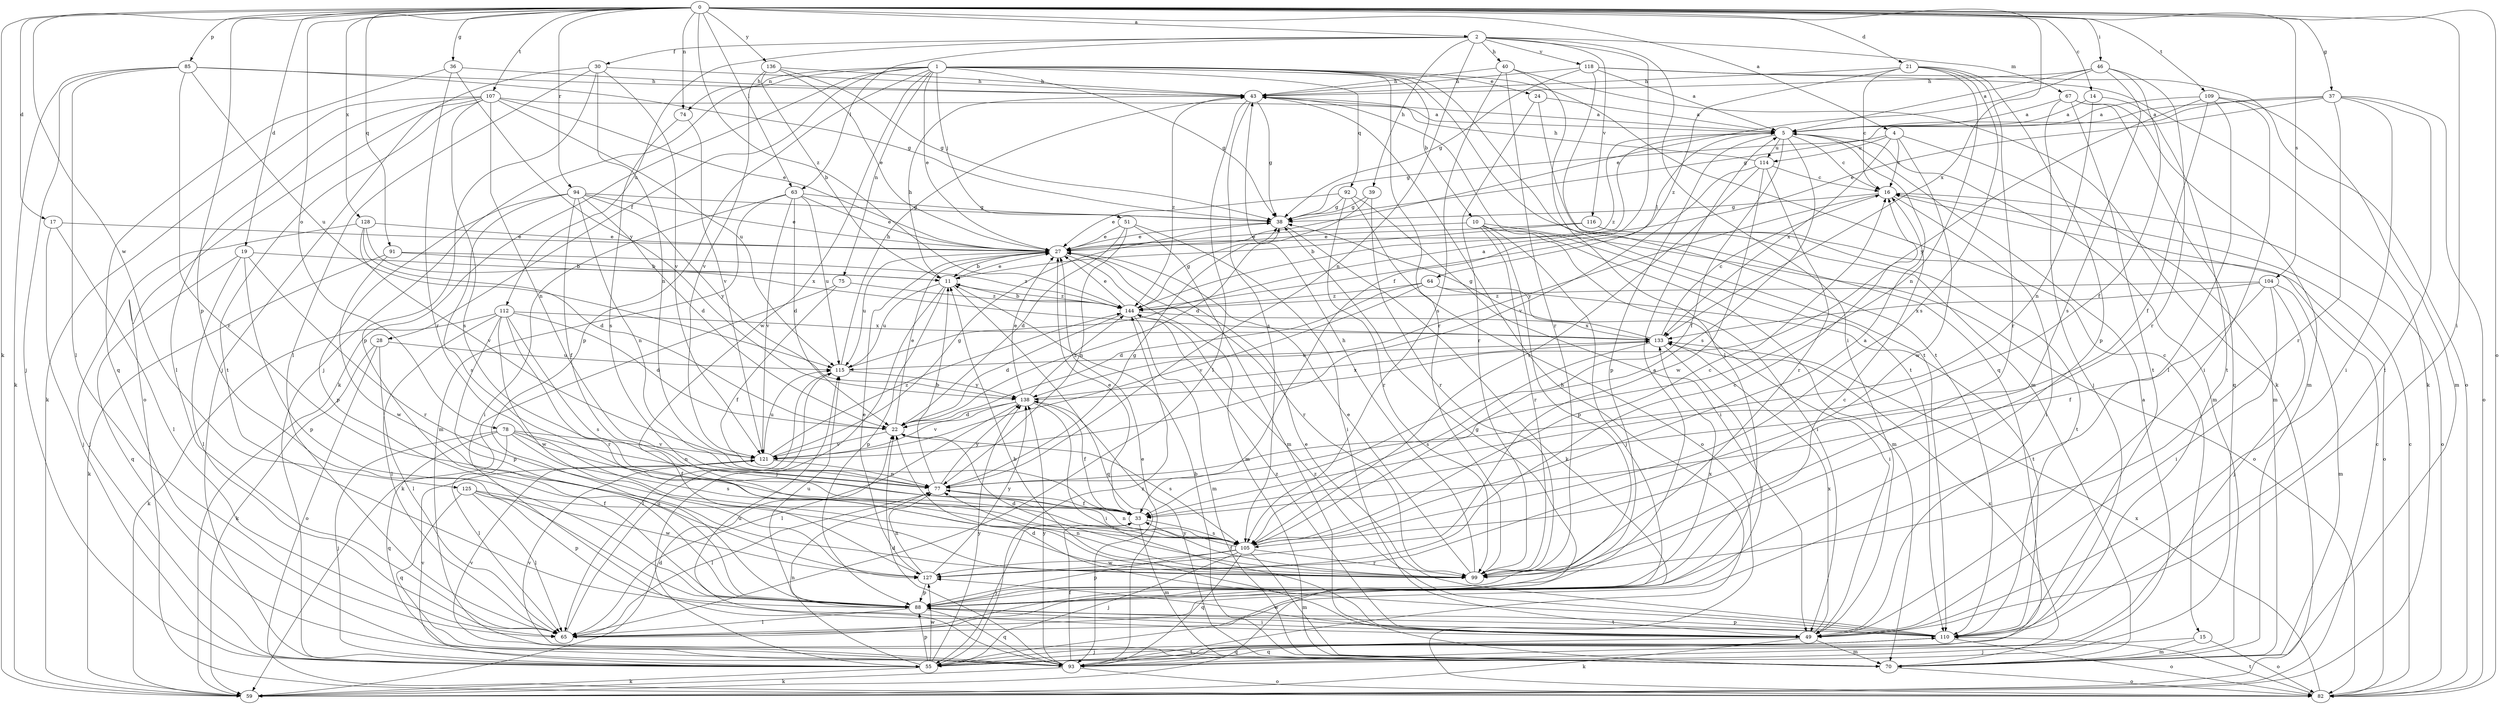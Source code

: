 strict digraph  {
0;
1;
2;
4;
5;
10;
11;
14;
15;
16;
17;
19;
21;
22;
24;
27;
28;
30;
33;
36;
37;
38;
39;
40;
43;
46;
49;
51;
55;
59;
63;
64;
65;
67;
70;
74;
75;
77;
78;
82;
85;
88;
91;
92;
93;
94;
99;
104;
105;
107;
109;
110;
112;
114;
115;
116;
118;
121;
125;
127;
128;
133;
136;
138;
144;
0 -> 2  [label=a];
0 -> 4  [label=a];
0 -> 14  [label=c];
0 -> 17  [label=d];
0 -> 19  [label=d];
0 -> 21  [label=d];
0 -> 36  [label=g];
0 -> 37  [label=g];
0 -> 46  [label=i];
0 -> 49  [label=i];
0 -> 59  [label=k];
0 -> 63  [label=l];
0 -> 74  [label=n];
0 -> 78  [label=o];
0 -> 82  [label=o];
0 -> 85  [label=p];
0 -> 88  [label=p];
0 -> 91  [label=q];
0 -> 94  [label=r];
0 -> 104  [label=s];
0 -> 107  [label=t];
0 -> 109  [label=t];
0 -> 125  [label=w];
0 -> 128  [label=x];
0 -> 133  [label=x];
0 -> 136  [label=y];
0 -> 144  [label=z];
1 -> 10  [label=b];
1 -> 15  [label=c];
1 -> 24  [label=e];
1 -> 27  [label=e];
1 -> 28  [label=f];
1 -> 38  [label=g];
1 -> 51  [label=j];
1 -> 55  [label=j];
1 -> 59  [label=k];
1 -> 74  [label=n];
1 -> 75  [label=n];
1 -> 88  [label=p];
1 -> 92  [label=q];
1 -> 93  [label=q];
1 -> 99  [label=r];
1 -> 110  [label=t];
1 -> 127  [label=w];
2 -> 30  [label=f];
2 -> 33  [label=f];
2 -> 39  [label=h];
2 -> 40  [label=h];
2 -> 49  [label=i];
2 -> 63  [label=l];
2 -> 67  [label=m];
2 -> 77  [label=n];
2 -> 112  [label=u];
2 -> 116  [label=v];
2 -> 118  [label=v];
4 -> 16  [label=c];
4 -> 38  [label=g];
4 -> 70  [label=m];
4 -> 114  [label=u];
4 -> 127  [label=w];
4 -> 133  [label=x];
5 -> 16  [label=c];
5 -> 33  [label=f];
5 -> 64  [label=l];
5 -> 70  [label=m];
5 -> 88  [label=p];
5 -> 105  [label=s];
5 -> 114  [label=u];
5 -> 144  [label=z];
10 -> 27  [label=e];
10 -> 49  [label=i];
10 -> 55  [label=j];
10 -> 70  [label=m];
10 -> 82  [label=o];
10 -> 88  [label=p];
10 -> 99  [label=r];
11 -> 27  [label=e];
11 -> 43  [label=h];
11 -> 55  [label=j];
11 -> 88  [label=p];
11 -> 93  [label=q];
11 -> 115  [label=u];
11 -> 144  [label=z];
14 -> 5  [label=a];
14 -> 77  [label=n];
14 -> 110  [label=t];
15 -> 55  [label=j];
15 -> 70  [label=m];
15 -> 82  [label=o];
16 -> 38  [label=g];
16 -> 49  [label=i];
16 -> 82  [label=o];
16 -> 138  [label=y];
17 -> 27  [label=e];
17 -> 55  [label=j];
17 -> 65  [label=l];
19 -> 11  [label=b];
19 -> 65  [label=l];
19 -> 88  [label=p];
19 -> 93  [label=q];
19 -> 99  [label=r];
21 -> 16  [label=c];
21 -> 43  [label=h];
21 -> 77  [label=n];
21 -> 88  [label=p];
21 -> 99  [label=r];
21 -> 105  [label=s];
21 -> 144  [label=z];
22 -> 27  [label=e];
22 -> 105  [label=s];
22 -> 121  [label=v];
24 -> 5  [label=a];
24 -> 70  [label=m];
24 -> 99  [label=r];
27 -> 11  [label=b];
27 -> 70  [label=m];
27 -> 99  [label=r];
27 -> 115  [label=u];
28 -> 59  [label=k];
28 -> 65  [label=l];
28 -> 82  [label=o];
28 -> 115  [label=u];
30 -> 43  [label=h];
30 -> 55  [label=j];
30 -> 65  [label=l];
30 -> 77  [label=n];
30 -> 88  [label=p];
30 -> 121  [label=v];
33 -> 27  [label=e];
33 -> 55  [label=j];
33 -> 70  [label=m];
33 -> 105  [label=s];
36 -> 43  [label=h];
36 -> 93  [label=q];
36 -> 99  [label=r];
36 -> 138  [label=y];
37 -> 5  [label=a];
37 -> 27  [label=e];
37 -> 38  [label=g];
37 -> 49  [label=i];
37 -> 82  [label=o];
37 -> 99  [label=r];
37 -> 110  [label=t];
38 -> 27  [label=e];
38 -> 59  [label=k];
39 -> 22  [label=d];
39 -> 38  [label=g];
39 -> 99  [label=r];
40 -> 43  [label=h];
40 -> 59  [label=k];
40 -> 65  [label=l];
40 -> 99  [label=r];
40 -> 105  [label=s];
43 -> 5  [label=a];
43 -> 38  [label=g];
43 -> 65  [label=l];
43 -> 105  [label=s];
43 -> 110  [label=t];
43 -> 144  [label=z];
46 -> 5  [label=a];
46 -> 27  [label=e];
46 -> 33  [label=f];
46 -> 43  [label=h];
46 -> 99  [label=r];
46 -> 105  [label=s];
49 -> 11  [label=b];
49 -> 59  [label=k];
49 -> 70  [label=m];
49 -> 93  [label=q];
49 -> 127  [label=w];
49 -> 133  [label=x];
49 -> 144  [label=z];
51 -> 22  [label=d];
51 -> 27  [label=e];
51 -> 49  [label=i];
51 -> 70  [label=m];
51 -> 77  [label=n];
55 -> 59  [label=k];
55 -> 77  [label=n];
55 -> 88  [label=p];
55 -> 110  [label=t];
55 -> 121  [label=v];
55 -> 127  [label=w];
55 -> 138  [label=y];
55 -> 144  [label=z];
59 -> 16  [label=c];
59 -> 22  [label=d];
63 -> 22  [label=d];
63 -> 27  [label=e];
63 -> 38  [label=g];
63 -> 49  [label=i];
63 -> 70  [label=m];
63 -> 115  [label=u];
63 -> 121  [label=v];
64 -> 22  [label=d];
64 -> 49  [label=i];
64 -> 110  [label=t];
64 -> 121  [label=v];
64 -> 144  [label=z];
65 -> 38  [label=g];
65 -> 115  [label=u];
67 -> 5  [label=a];
67 -> 55  [label=j];
67 -> 70  [label=m];
67 -> 93  [label=q];
67 -> 110  [label=t];
70 -> 11  [label=b];
70 -> 82  [label=o];
70 -> 121  [label=v];
70 -> 133  [label=x];
70 -> 138  [label=y];
74 -> 105  [label=s];
74 -> 121  [label=v];
75 -> 33  [label=f];
75 -> 59  [label=k];
75 -> 144  [label=z];
77 -> 11  [label=b];
77 -> 33  [label=f];
77 -> 38  [label=g];
77 -> 65  [label=l];
77 -> 138  [label=y];
78 -> 33  [label=f];
78 -> 55  [label=j];
78 -> 65  [label=l];
78 -> 77  [label=n];
78 -> 93  [label=q];
78 -> 105  [label=s];
78 -> 121  [label=v];
82 -> 16  [label=c];
82 -> 110  [label=t];
82 -> 133  [label=x];
85 -> 38  [label=g];
85 -> 43  [label=h];
85 -> 55  [label=j];
85 -> 59  [label=k];
85 -> 65  [label=l];
85 -> 99  [label=r];
85 -> 115  [label=u];
88 -> 5  [label=a];
88 -> 16  [label=c];
88 -> 49  [label=i];
88 -> 65  [label=l];
88 -> 93  [label=q];
88 -> 110  [label=t];
88 -> 115  [label=u];
88 -> 133  [label=x];
91 -> 11  [label=b];
91 -> 59  [label=k];
91 -> 127  [label=w];
91 -> 144  [label=z];
92 -> 27  [label=e];
92 -> 38  [label=g];
92 -> 49  [label=i];
92 -> 82  [label=o];
92 -> 99  [label=r];
93 -> 5  [label=a];
93 -> 22  [label=d];
93 -> 27  [label=e];
93 -> 33  [label=f];
93 -> 43  [label=h];
93 -> 59  [label=k];
93 -> 82  [label=o];
93 -> 115  [label=u];
93 -> 121  [label=v];
93 -> 138  [label=y];
94 -> 22  [label=d];
94 -> 27  [label=e];
94 -> 33  [label=f];
94 -> 38  [label=g];
94 -> 77  [label=n];
94 -> 88  [label=p];
94 -> 105  [label=s];
94 -> 138  [label=y];
99 -> 22  [label=d];
99 -> 27  [label=e];
99 -> 33  [label=f];
99 -> 43  [label=h];
99 -> 77  [label=n];
104 -> 33  [label=f];
104 -> 49  [label=i];
104 -> 55  [label=j];
104 -> 70  [label=m];
104 -> 133  [label=x];
104 -> 144  [label=z];
105 -> 5  [label=a];
105 -> 16  [label=c];
105 -> 55  [label=j];
105 -> 70  [label=m];
105 -> 77  [label=n];
105 -> 88  [label=p];
105 -> 93  [label=q];
105 -> 99  [label=r];
105 -> 127  [label=w];
107 -> 5  [label=a];
107 -> 27  [label=e];
107 -> 59  [label=k];
107 -> 65  [label=l];
107 -> 77  [label=n];
107 -> 82  [label=o];
107 -> 105  [label=s];
107 -> 110  [label=t];
107 -> 115  [label=u];
109 -> 5  [label=a];
109 -> 33  [label=f];
109 -> 49  [label=i];
109 -> 65  [label=l];
109 -> 70  [label=m];
109 -> 138  [label=y];
110 -> 22  [label=d];
110 -> 27  [label=e];
110 -> 55  [label=j];
110 -> 82  [label=o];
110 -> 88  [label=p];
110 -> 93  [label=q];
110 -> 144  [label=z];
112 -> 22  [label=d];
112 -> 59  [label=k];
112 -> 65  [label=l];
112 -> 88  [label=p];
112 -> 99  [label=r];
112 -> 105  [label=s];
112 -> 127  [label=w];
112 -> 133  [label=x];
114 -> 16  [label=c];
114 -> 43  [label=h];
114 -> 99  [label=r];
114 -> 105  [label=s];
114 -> 121  [label=v];
114 -> 127  [label=w];
115 -> 5  [label=a];
115 -> 43  [label=h];
115 -> 65  [label=l];
115 -> 138  [label=y];
116 -> 11  [label=b];
116 -> 27  [label=e];
116 -> 82  [label=o];
116 -> 110  [label=t];
118 -> 5  [label=a];
118 -> 38  [label=g];
118 -> 43  [label=h];
118 -> 59  [label=k];
118 -> 82  [label=o];
118 -> 110  [label=t];
121 -> 38  [label=g];
121 -> 77  [label=n];
121 -> 115  [label=u];
121 -> 144  [label=z];
125 -> 33  [label=f];
125 -> 65  [label=l];
125 -> 88  [label=p];
125 -> 93  [label=q];
125 -> 127  [label=w];
127 -> 16  [label=c];
127 -> 27  [label=e];
127 -> 77  [label=n];
127 -> 88  [label=p];
127 -> 138  [label=y];
128 -> 22  [label=d];
128 -> 27  [label=e];
128 -> 55  [label=j];
128 -> 121  [label=v];
128 -> 133  [label=x];
133 -> 16  [label=c];
133 -> 38  [label=g];
133 -> 65  [label=l];
133 -> 105  [label=s];
133 -> 115  [label=u];
136 -> 11  [label=b];
136 -> 27  [label=e];
136 -> 38  [label=g];
136 -> 43  [label=h];
136 -> 121  [label=v];
138 -> 22  [label=d];
138 -> 27  [label=e];
138 -> 33  [label=f];
138 -> 49  [label=i];
138 -> 65  [label=l];
138 -> 121  [label=v];
138 -> 133  [label=x];
138 -> 144  [label=z];
144 -> 11  [label=b];
144 -> 22  [label=d];
144 -> 27  [label=e];
144 -> 38  [label=g];
144 -> 70  [label=m];
144 -> 133  [label=x];
}
